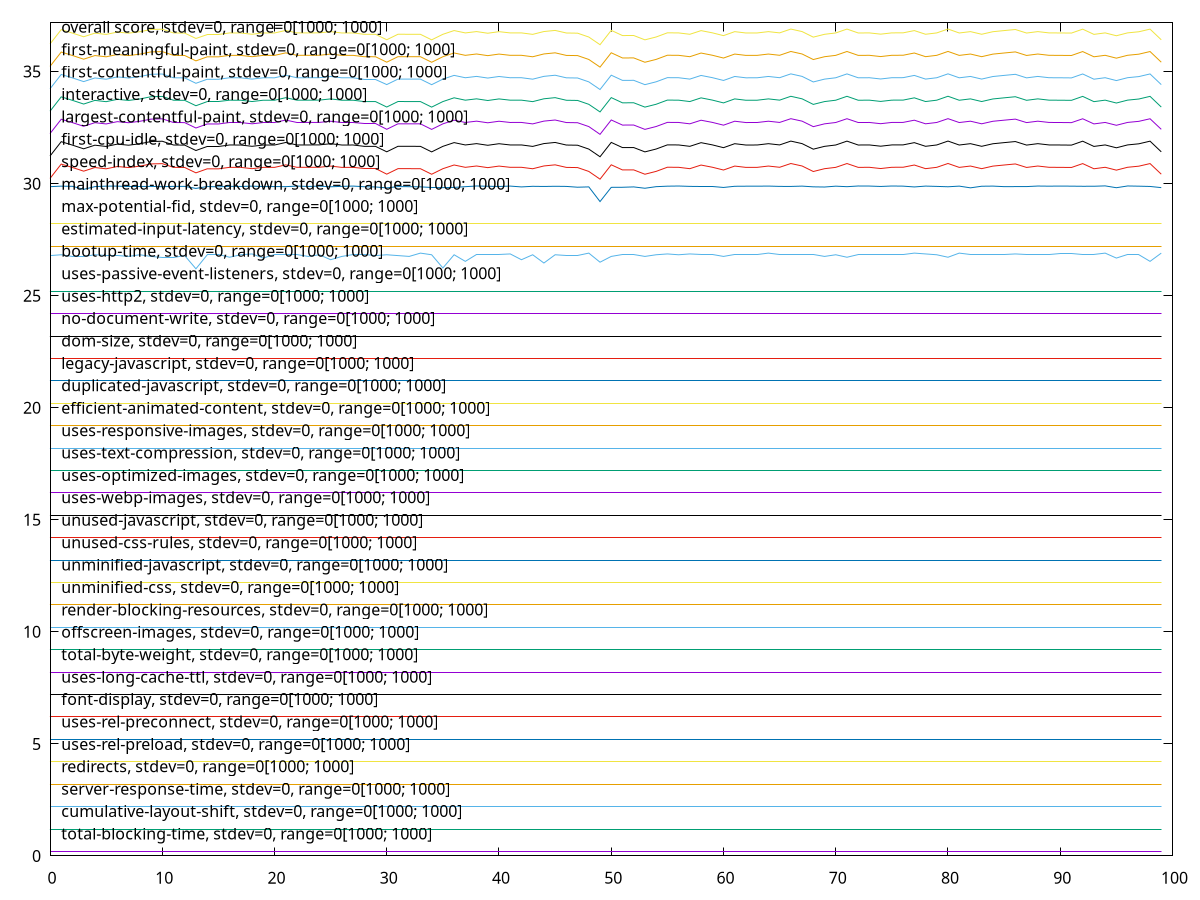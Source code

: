 $_totalBlockingTime <<EOF
0.2
0.2
0.2
0.2
0.2
0.2
0.2
0.2
0.2
0.2
0.2
0.2
0.2
0.2
0.2
0.2
0.2
0.2
0.2
0.2
0.2
0.2
0.2
0.2
0.2
0.2
0.2
0.2
0.2
0.2
0.2
0.2
0.2
0.2
0.2
0.2
0.2
0.2
0.2
0.2
0.2
0.2
0.2
0.2
0.2
0.2
0.2
0.2
0.2
0.2
0.2
0.2
0.2
0.2
0.2
0.2
0.2
0.2
0.2
0.2
0.2
0.2
0.2
0.2
0.2
0.2
0.2
0.2
0.2
0.2
0.2
0.2
0.2
0.2
0.2
0.2
0.2
0.2
0.2
0.2
0.2
0.2
0.2
0.2
0.2
0.2
0.2
0.2
0.2
0.2
0.2
0.2
0.2
0.2
0.2
0.2
0.2
0.2
0.2
0.2
EOF
$_cumulativeLayoutShift <<EOF
1.2
1.2
1.2
1.2
1.2
1.2
1.2
1.2
1.2
1.2
1.2
1.2
1.2
1.2
1.2
1.2
1.2
1.2
1.2
1.2
1.2
1.2
1.2
1.2
1.2
1.2
1.2
1.2
1.2
1.2
1.2
1.2
1.2
1.2
1.2
1.2
1.2
1.2
1.2
1.2
1.2
1.2
1.2
1.2
1.2
1.2
1.2
1.2
1.2
1.2
1.2
1.2
1.2
1.2
1.2
1.2
1.2
1.2
1.2
1.2
1.2
1.2
1.2
1.2
1.2
1.2
1.2
1.2
1.2
1.2
1.2
1.2
1.2
1.2
1.2
1.2
1.2
1.2
1.2
1.2
1.2
1.2
1.2
1.2
1.2
1.2
1.2
1.2
1.2
1.2
1.2
1.2
1.2
1.2
1.2
1.2
1.2
1.2
1.2
1.2
EOF
$_serverResponseTime <<EOF
2.2
2.2
2.2
2.2
2.2
2.2
2.2
2.2
2.2
2.2
2.2
2.2
2.2
2.2
2.2
2.2
2.2
2.2
2.2
2.2
2.2
2.2
2.2
2.2
2.2
2.2
2.2
2.2
2.2
2.2
2.2
2.2
2.2
2.2
2.2
2.2
2.2
2.2
2.2
2.2
2.2
2.2
2.2
2.2
2.2
2.2
2.2
2.2
2.2
2.2
2.2
2.2
2.2
2.2
2.2
2.2
2.2
2.2
2.2
2.2
2.2
2.2
2.2
2.2
2.2
2.2
2.2
2.2
2.2
2.2
2.2
2.2
2.2
2.2
2.2
2.2
2.2
2.2
2.2
2.2
2.2
2.2
2.2
2.2
2.2
2.2
2.2
2.2
2.2
2.2
2.2
2.2
2.2
2.2
2.2
2.2
2.2
2.2
2.2
2.2
EOF
$_redirects <<EOF
3.2
3.2
3.2
3.2
3.2
3.2
3.2
3.2
3.2
3.2
3.2
3.2
3.2
3.2
3.2
3.2
3.2
3.2
3.2
3.2
3.2
3.2
3.2
3.2
3.2
3.2
3.2
3.2
3.2
3.2
3.2
3.2
3.2
3.2
3.2
3.2
3.2
3.2
3.2
3.2
3.2
3.2
3.2
3.2
3.2
3.2
3.2
3.2
3.2
3.2
3.2
3.2
3.2
3.2
3.2
3.2
3.2
3.2
3.2
3.2
3.2
3.2
3.2
3.2
3.2
3.2
3.2
3.2
3.2
3.2
3.2
3.2
3.2
3.2
3.2
3.2
3.2
3.2
3.2
3.2
3.2
3.2
3.2
3.2
3.2
3.2
3.2
3.2
3.2
3.2
3.2
3.2
3.2
3.2
3.2
3.2
3.2
3.2
3.2
3.2
EOF
$_usesRelPreload <<EOF
4.2
4.2
4.2
4.2
4.2
4.2
4.2
4.2
4.2
4.2
4.2
4.2
4.2
4.2
4.2
4.2
4.2
4.2
4.2
4.2
4.2
4.2
4.2
4.2
4.2
4.2
4.2
4.2
4.2
4.2
4.2
4.2
4.2
4.2
4.2
4.2
4.2
4.2
4.2
4.2
4.2
4.2
4.2
4.2
4.2
4.2
4.2
4.2
4.2
4.2
4.2
4.2
4.2
4.2
4.2
4.2
4.2
4.2
4.2
4.2
4.2
4.2
4.2
4.2
4.2
4.2
4.2
4.2
4.2
4.2
4.2
4.2
4.2
4.2
4.2
4.2
4.2
4.2
4.2
4.2
4.2
4.2
4.2
4.2
4.2
4.2
4.2
4.2
4.2
4.2
4.2
4.2
4.2
4.2
4.2
4.2
4.2
4.2
4.2
4.2
EOF
$_usesRelPreconnect <<EOF
5.2
5.2
5.2
5.2
5.2
5.2
5.2
5.2
5.2
5.2
5.2
5.2
5.2
5.2
5.2
5.2
5.2
5.2
5.2
5.2
5.2
5.2
5.2
5.2
5.2
5.2
5.2
5.2
5.2
5.2
5.2
5.2
5.2
5.2
5.2
5.2
5.2
5.2
5.2
5.2
5.2
5.2
5.2
5.2
5.2
5.2
5.2
5.2
5.2
5.2
5.2
5.2
5.2
5.2
5.2
5.2
5.2
5.2
5.2
5.2
5.2
5.2
5.2
5.2
5.2
5.2
5.2
5.2
5.2
5.2
5.2
5.2
5.2
5.2
5.2
5.2
5.2
5.2
5.2
5.2
5.2
5.2
5.2
5.2
5.2
5.2
5.2
5.2
5.2
5.2
5.2
5.2
5.2
5.2
5.2
5.2
5.2
5.2
5.2
5.2
EOF
$_fontDisplay <<EOF
6.2
6.2
6.2
6.2
6.2
6.2
6.2
6.2
6.2
6.2
6.2
6.2
6.2
6.2
6.2
6.2
6.2
6.2
6.2
6.2
6.2
6.2
6.2
6.2
6.2
6.2
6.2
6.2
6.2
6.2
6.2
6.2
6.2
6.2
6.2
6.2
6.2
6.2
6.2
6.2
6.2
6.2
6.2
6.2
6.2
6.2
6.2
6.2
6.2
6.2
6.2
6.2
6.2
6.2
6.2
6.2
6.2
6.2
6.2
6.2
6.2
6.2
6.2
6.2
6.2
6.2
6.2
6.2
6.2
6.2
6.2
6.2
6.2
6.2
6.2
6.2
6.2
6.2
6.2
6.2
6.2
6.2
6.2
6.2
6.2
6.2
6.2
6.2
6.2
6.2
6.2
6.2
6.2
6.2
6.2
6.2
6.2
6.2
6.2
6.2
EOF
$_usesLongCacheTtl <<EOF
7.2
7.2
7.2
7.2
7.2
7.2
7.2
7.2
7.2
7.2
7.2
7.2
7.2
7.2
7.2
7.2
7.2
7.2
7.2
7.2
7.2
7.2
7.2
7.2
7.2
7.2
7.2
7.2
7.2
7.2
7.2
7.2
7.2
7.2
7.2
7.2
7.2
7.2
7.2
7.2
7.2
7.2
7.2
7.2
7.2
7.2
7.2
7.2
7.2
7.2
7.2
7.2
7.2
7.2
7.2
7.2
7.2
7.2
7.2
7.2
7.2
7.2
7.2
7.2
7.2
7.2
7.2
7.2
7.2
7.2
7.2
7.2
7.2
7.2
7.2
7.2
7.2
7.2
7.2
7.2
7.2
7.2
7.2
7.2
7.2
7.2
7.2
7.2
7.2
7.2
7.2
7.2
7.2
7.2
7.2
7.2
7.2
7.2
7.2
7.2
EOF
$_totalByteWeight <<EOF
8.2
8.2
8.2
8.2
8.2
8.2
8.2
8.2
8.2
8.2
8.2
8.2
8.2
8.2
8.2
8.2
8.2
8.2
8.2
8.2
8.2
8.2
8.2
8.2
8.2
8.2
8.2
8.2
8.2
8.2
8.2
8.2
8.2
8.2
8.2
8.2
8.2
8.2
8.2
8.2
8.2
8.2
8.2
8.2
8.2
8.2
8.2
8.2
8.2
8.2
8.2
8.2
8.2
8.2
8.2
8.2
8.2
8.2
8.2
8.2
8.2
8.2
8.2
8.2
8.2
8.2
8.2
8.2
8.2
8.2
8.2
8.2
8.2
8.2
8.2
8.2
8.2
8.2
8.2
8.2
8.2
8.2
8.2
8.2
8.2
8.2
8.2
8.2
8.2
8.2
8.2
8.2
8.2
8.2
8.2
8.2
8.2
8.2
8.2
8.2
EOF
$_offscreenImages <<EOF
9.2
9.2
9.2
9.2
9.2
9.2
9.2
9.2
9.2
9.2
9.2
9.2
9.2
9.2
9.2
9.2
9.2
9.2
9.2
9.2
9.2
9.2
9.2
9.2
9.2
9.2
9.2
9.2
9.2
9.2
9.2
9.2
9.2
9.2
9.2
9.2
9.2
9.2
9.2
9.2
9.2
9.2
9.2
9.2
9.2
9.2
9.2
9.2
9.2
9.2
9.2
9.2
9.2
9.2
9.2
9.2
9.2
9.2
9.2
9.2
9.2
9.2
9.2
9.2
9.2
9.2
9.2
9.2
9.2
9.2
9.2
9.2
9.2
9.2
9.2
9.2
9.2
9.2
9.2
9.2
9.2
9.2
9.2
9.2
9.2
9.2
9.2
9.2
9.2
9.2
9.2
9.2
9.2
9.2
9.2
9.2
9.2
9.2
9.2
9.2
EOF
$_renderBlockingResources <<EOF
10.2
10.2
10.2
10.2
10.2
10.2
10.2
10.2
10.2
10.2
10.2
10.2
10.2
10.2
10.2
10.2
10.2
10.2
10.2
10.2
10.2
10.2
10.2
10.2
10.2
10.2
10.2
10.2
10.2
10.2
10.2
10.2
10.2
10.2
10.2
10.2
10.2
10.2
10.2
10.2
10.2
10.2
10.2
10.2
10.2
10.2
10.2
10.2
10.2
10.2
10.2
10.2
10.2
10.2
10.2
10.2
10.2
10.2
10.2
10.2
10.2
10.2
10.2
10.2
10.2
10.2
10.2
10.2
10.2
10.2
10.2
10.2
10.2
10.2
10.2
10.2
10.2
10.2
10.2
10.2
10.2
10.2
10.2
10.2
10.2
10.2
10.2
10.2
10.2
10.2
10.2
10.2
10.2
10.2
10.2
10.2
10.2
10.2
10.2
10.2
EOF
$_unminifiedCss <<EOF
11.2
11.2
11.2
11.2
11.2
11.2
11.2
11.2
11.2
11.2
11.2
11.2
11.2
11.2
11.2
11.2
11.2
11.2
11.2
11.2
11.2
11.2
11.2
11.2
11.2
11.2
11.2
11.2
11.2
11.2
11.2
11.2
11.2
11.2
11.2
11.2
11.2
11.2
11.2
11.2
11.2
11.2
11.2
11.2
11.2
11.2
11.2
11.2
11.2
11.2
11.2
11.2
11.2
11.2
11.2
11.2
11.2
11.2
11.2
11.2
11.2
11.2
11.2
11.2
11.2
11.2
11.2
11.2
11.2
11.2
11.2
11.2
11.2
11.2
11.2
11.2
11.2
11.2
11.2
11.2
11.2
11.2
11.2
11.2
11.2
11.2
11.2
11.2
11.2
11.2
11.2
11.2
11.2
11.2
11.2
11.2
11.2
11.2
11.2
11.2
EOF
$_unminifiedJavascript <<EOF
12.2
12.2
12.2
12.2
12.2
12.2
12.2
12.2
12.2
12.2
12.2
12.2
12.2
12.2
12.2
12.2
12.2
12.2
12.2
12.2
12.2
12.2
12.2
12.2
12.2
12.2
12.2
12.2
12.2
12.2
12.2
12.2
12.2
12.2
12.2
12.2
12.2
12.2
12.2
12.2
12.2
12.2
12.2
12.2
12.2
12.2
12.2
12.2
12.2
12.2
12.2
12.2
12.2
12.2
12.2
12.2
12.2
12.2
12.2
12.2
12.2
12.2
12.2
12.2
12.2
12.2
12.2
12.2
12.2
12.2
12.2
12.2
12.2
12.2
12.2
12.2
12.2
12.2
12.2
12.2
12.2
12.2
12.2
12.2
12.2
12.2
12.2
12.2
12.2
12.2
12.2
12.2
12.2
12.2
12.2
12.2
12.2
12.2
12.2
12.2
EOF
$_unusedCssRules <<EOF
13.2
13.2
13.2
13.2
13.2
13.2
13.2
13.2
13.2
13.2
13.2
13.2
13.2
13.2
13.2
13.2
13.2
13.2
13.2
13.2
13.2
13.2
13.2
13.2
13.2
13.2
13.2
13.2
13.2
13.2
13.2
13.2
13.2
13.2
13.2
13.2
13.2
13.2
13.2
13.2
13.2
13.2
13.2
13.2
13.2
13.2
13.2
13.2
13.2
13.2
13.2
13.2
13.2
13.2
13.2
13.2
13.2
13.2
13.2
13.2
13.2
13.2
13.2
13.2
13.2
13.2
13.2
13.2
13.2
13.2
13.2
13.2
13.2
13.2
13.2
13.2
13.2
13.2
13.2
13.2
13.2
13.2
13.2
13.2
13.2
13.2
13.2
13.2
13.2
13.2
13.2
13.2
13.2
13.2
13.2
13.2
13.2
13.2
13.2
13.2
EOF
$_unusedJavascript <<EOF
14.2
14.2
14.2
14.2
14.2
14.2
14.2
14.2
14.2
14.2
14.2
14.2
14.2
14.2
14.2
14.2
14.2
14.2
14.2
14.2
14.2
14.2
14.2
14.2
14.2
14.2
14.2
14.2
14.2
14.2
14.2
14.2
14.2
14.2
14.2
14.2
14.2
14.2
14.2
14.2
14.2
14.2
14.2
14.2
14.2
14.2
14.2
14.2
14.2
14.2
14.2
14.2
14.2
14.2
14.2
14.2
14.2
14.2
14.2
14.2
14.2
14.2
14.2
14.2
14.2
14.2
14.2
14.2
14.2
14.2
14.2
14.2
14.2
14.2
14.2
14.2
14.2
14.2
14.2
14.2
14.2
14.2
14.2
14.2
14.2
14.2
14.2
14.2
14.2
14.2
14.2
14.2
14.2
14.2
14.2
14.2
14.2
14.2
14.2
14.2
EOF
$_usesWebpImages <<EOF
15.2
15.2
15.2
15.2
15.2
15.2
15.2
15.2
15.2
15.2
15.2
15.2
15.2
15.2
15.2
15.2
15.2
15.2
15.2
15.2
15.2
15.2
15.2
15.2
15.2
15.2
15.2
15.2
15.2
15.2
15.2
15.2
15.2
15.2
15.2
15.2
15.2
15.2
15.2
15.2
15.2
15.2
15.2
15.2
15.2
15.2
15.2
15.2
15.2
15.2
15.2
15.2
15.2
15.2
15.2
15.2
15.2
15.2
15.2
15.2
15.2
15.2
15.2
15.2
15.2
15.2
15.2
15.2
15.2
15.2
15.2
15.2
15.2
15.2
15.2
15.2
15.2
15.2
15.2
15.2
15.2
15.2
15.2
15.2
15.2
15.2
15.2
15.2
15.2
15.2
15.2
15.2
15.2
15.2
15.2
15.2
15.2
15.2
15.2
15.2
EOF
$_usesOptimizedImages <<EOF
16.2
16.2
16.2
16.2
16.2
16.2
16.2
16.2
16.2
16.2
16.2
16.2
16.2
16.2
16.2
16.2
16.2
16.2
16.2
16.2
16.2
16.2
16.2
16.2
16.2
16.2
16.2
16.2
16.2
16.2
16.2
16.2
16.2
16.2
16.2
16.2
16.2
16.2
16.2
16.2
16.2
16.2
16.2
16.2
16.2
16.2
16.2
16.2
16.2
16.2
16.2
16.2
16.2
16.2
16.2
16.2
16.2
16.2
16.2
16.2
16.2
16.2
16.2
16.2
16.2
16.2
16.2
16.2
16.2
16.2
16.2
16.2
16.2
16.2
16.2
16.2
16.2
16.2
16.2
16.2
16.2
16.2
16.2
16.2
16.2
16.2
16.2
16.2
16.2
16.2
16.2
16.2
16.2
16.2
16.2
16.2
16.2
16.2
16.2
16.2
EOF
$_usesTextCompression <<EOF
17.2
17.2
17.2
17.2
17.2
17.2
17.2
17.2
17.2
17.2
17.2
17.2
17.2
17.2
17.2
17.2
17.2
17.2
17.2
17.2
17.2
17.2
17.2
17.2
17.2
17.2
17.2
17.2
17.2
17.2
17.2
17.2
17.2
17.2
17.2
17.2
17.2
17.2
17.2
17.2
17.2
17.2
17.2
17.2
17.2
17.2
17.2
17.2
17.2
17.2
17.2
17.2
17.2
17.2
17.2
17.2
17.2
17.2
17.2
17.2
17.2
17.2
17.2
17.2
17.2
17.2
17.2
17.2
17.2
17.2
17.2
17.2
17.2
17.2
17.2
17.2
17.2
17.2
17.2
17.2
17.2
17.2
17.2
17.2
17.2
17.2
17.2
17.2
17.2
17.2
17.2
17.2
17.2
17.2
17.2
17.2
17.2
17.2
17.2
17.2
EOF
$_usesResponsiveImages <<EOF
18.2
18.2
18.2
18.2
18.2
18.2
18.2
18.2
18.2
18.2
18.2
18.2
18.2
18.2
18.2
18.2
18.2
18.2
18.2
18.2
18.2
18.2
18.2
18.2
18.2
18.2
18.2
18.2
18.2
18.2
18.2
18.2
18.2
18.2
18.2
18.2
18.2
18.2
18.2
18.2
18.2
18.2
18.2
18.2
18.2
18.2
18.2
18.2
18.2
18.2
18.2
18.2
18.2
18.2
18.2
18.2
18.2
18.2
18.2
18.2
18.2
18.2
18.2
18.2
18.2
18.2
18.2
18.2
18.2
18.2
18.2
18.2
18.2
18.2
18.2
18.2
18.2
18.2
18.2
18.2
18.2
18.2
18.2
18.2
18.2
18.2
18.2
18.2
18.2
18.2
18.2
18.2
18.2
18.2
18.2
18.2
18.2
18.2
18.2
18.2
EOF
$_efficientAnimatedContent <<EOF
19.2
19.2
19.2
19.2
19.2
19.2
19.2
19.2
19.2
19.2
19.2
19.2
19.2
19.2
19.2
19.2
19.2
19.2
19.2
19.2
19.2
19.2
19.2
19.2
19.2
19.2
19.2
19.2
19.2
19.2
19.2
19.2
19.2
19.2
19.2
19.2
19.2
19.2
19.2
19.2
19.2
19.2
19.2
19.2
19.2
19.2
19.2
19.2
19.2
19.2
19.2
19.2
19.2
19.2
19.2
19.2
19.2
19.2
19.2
19.2
19.2
19.2
19.2
19.2
19.2
19.2
19.2
19.2
19.2
19.2
19.2
19.2
19.2
19.2
19.2
19.2
19.2
19.2
19.2
19.2
19.2
19.2
19.2
19.2
19.2
19.2
19.2
19.2
19.2
19.2
19.2
19.2
19.2
19.2
19.2
19.2
19.2
19.2
19.2
19.2
EOF
$_duplicatedJavascript <<EOF
20.2
20.2
20.2
20.2
20.2
20.2
20.2
20.2
20.2
20.2
20.2
20.2
20.2
20.2
20.2
20.2
20.2
20.2
20.2
20.2
20.2
20.2
20.2
20.2
20.2
20.2
20.2
20.2
20.2
20.2
20.2
20.2
20.2
20.2
20.2
20.2
20.2
20.2
20.2
20.2
20.2
20.2
20.2
20.2
20.2
20.2
20.2
20.2
20.2
20.2
20.2
20.2
20.2
20.2
20.2
20.2
20.2
20.2
20.2
20.2
20.2
20.2
20.2
20.2
20.2
20.2
20.2
20.2
20.2
20.2
20.2
20.2
20.2
20.2
20.2
20.2
20.2
20.2
20.2
20.2
20.2
20.2
20.2
20.2
20.2
20.2
20.2
20.2
20.2
20.2
20.2
20.2
20.2
20.2
20.2
20.2
20.2
20.2
20.2
20.2
EOF
$_legacyJavascript <<EOF
21.2
21.2
21.2
21.2
21.2
21.2
21.2
21.2
21.2
21.2
21.2
21.2
21.2
21.2
21.2
21.2
21.2
21.2
21.2
21.2
21.2
21.2
21.2
21.2
21.2
21.2
21.2
21.2
21.2
21.2
21.2
21.2
21.2
21.2
21.2
21.2
21.2
21.2
21.2
21.2
21.2
21.2
21.2
21.2
21.2
21.2
21.2
21.2
21.2
21.2
21.2
21.2
21.2
21.2
21.2
21.2
21.2
21.2
21.2
21.2
21.2
21.2
21.2
21.2
21.2
21.2
21.2
21.2
21.2
21.2
21.2
21.2
21.2
21.2
21.2
21.2
21.2
21.2
21.2
21.2
21.2
21.2
21.2
21.2
21.2
21.2
21.2
21.2
21.2
21.2
21.2
21.2
21.2
21.2
21.2
21.2
21.2
21.2
21.2
21.2
EOF
$_domSize <<EOF
22.2
22.2
22.2
22.2
22.2
22.2
22.2
22.2
22.2
22.2
22.2
22.2
22.2
22.2
22.2
22.2
22.2
22.2
22.2
22.2
22.2
22.2
22.2
22.2
22.2
22.2
22.2
22.2
22.2
22.2
22.2
22.2
22.2
22.2
22.2
22.2
22.2
22.2
22.2
22.2
22.2
22.2
22.2
22.2
22.2
22.2
22.2
22.2
22.2
22.2
22.2
22.2
22.2
22.2
22.2
22.2
22.2
22.2
22.2
22.2
22.2
22.2
22.2
22.2
22.2
22.2
22.2
22.2
22.2
22.2
22.2
22.2
22.2
22.2
22.2
22.2
22.2
22.2
22.2
22.2
22.2
22.2
22.2
22.2
22.2
22.2
22.2
22.2
22.2
22.2
22.2
22.2
22.2
22.2
22.2
22.2
22.2
22.2
22.2
22.2
EOF
$_noDocumentWrite <<EOF
23.2
23.2
23.2
23.2
23.2
23.2
23.2
23.2
23.2
23.2
23.2
23.2
23.2
23.2
23.2
23.2
23.2
23.2
23.2
23.2
23.2
23.2
23.2
23.2
23.2
23.2
23.2
23.2
23.2
23.2
23.2
23.2
23.2
23.2
23.2
23.2
23.2
23.2
23.2
23.2
23.2
23.2
23.2
23.2
23.2
23.2
23.2
23.2
23.2
23.2
23.2
23.2
23.2
23.2
23.2
23.2
23.2
23.2
23.2
23.2
23.2
23.2
23.2
23.2
23.2
23.2
23.2
23.2
23.2
23.2
23.2
23.2
23.2
23.2
23.2
23.2
23.2
23.2
23.2
23.2
23.2
23.2
23.2
23.2
23.2
23.2
23.2
23.2
23.2
23.2
23.2
23.2
23.2
23.2
23.2
23.2
23.2
23.2
23.2
23.2
EOF
$_usesHttp2 <<EOF
24.2
24.2
24.2
24.2
24.2
24.2
24.2
24.2
24.2
24.2
24.2
24.2
24.2
24.2
24.2
24.2
24.2
24.2
24.2
24.2
24.2
24.2
24.2
24.2
24.2
24.2
24.2
24.2
24.2
24.2
24.2
24.2
24.2
24.2
24.2
24.2
24.2
24.2
24.2
24.2
24.2
24.2
24.2
24.2
24.2
24.2
24.2
24.2
24.2
24.2
24.2
24.2
24.2
24.2
24.2
24.2
24.2
24.2
24.2
24.2
24.2
24.2
24.2
24.2
24.2
24.2
24.2
24.2
24.2
24.2
24.2
24.2
24.2
24.2
24.2
24.2
24.2
24.2
24.2
24.2
24.2
24.2
24.2
24.2
24.2
24.2
24.2
24.2
24.2
24.2
24.2
24.2
24.2
24.2
24.2
24.2
24.2
24.2
24.2
24.2
EOF
$_usesPassiveEventListeners <<EOF
25.2
25.2
25.2
25.2
25.2
25.2
25.2
25.2
25.2
25.2
25.2
25.2
25.2
25.2
25.2
25.2
25.2
25.2
25.2
25.2
25.2
25.2
25.2
25.2
25.2
25.2
25.2
25.2
25.2
25.2
25.2
25.2
25.2
25.2
25.2
25.2
25.2
25.2
25.2
25.2
25.2
25.2
25.2
25.2
25.2
25.2
25.2
25.2
25.2
25.2
25.2
25.2
25.2
25.2
25.2
25.2
25.2
25.2
25.2
25.2
25.2
25.2
25.2
25.2
25.2
25.2
25.2
25.2
25.2
25.2
25.2
25.2
25.2
25.2
25.2
25.2
25.2
25.2
25.2
25.2
25.2
25.2
25.2
25.2
25.2
25.2
25.2
25.2
25.2
25.2
25.2
25.2
25.2
25.2
25.2
25.2
25.2
25.2
25.2
25.2
EOF
$_bootupTime <<EOF
26.789473684210524
26.826315789473682
26.75263157894737
26.75263157894737
26.826315789473682
26.789473684210524
26.789473684210524
26.75263157894737
26.826315789473682
26.75263157894737
26.71578947368421
26.71578947368421
26.789473684210524
26.2
26.826315789473682
26.826315789473682
26.71578947368421
26.826315789473682
26.86315789473684
26.678947368421053
26.826315789473682
26.826315789473682
26.826315789473682
26.75263157894737
26.826315789473682
26.605263157894736
26.75263157894737
26.826315789473682
26.826315789473682
26.789473684210524
26.826315789473682
26.789473684210524
26.75263157894737
26.9
26.826315789473682
26.236842105263158
26.826315789473682
26.53157894736842
26.826315789473682
26.826315789473682
26.826315789473682
26.86315789473684
26.605263157894736
26.826315789473682
26.457894736842103
26.826315789473682
26.789473684210524
26.789473684210524
26.9
26.49473684210526
26.75263157894737
26.826315789473682
26.826315789473682
26.75263157894737
26.826315789473682
26.86315789473684
26.826315789473682
26.86315789473684
26.826315789473682
26.826315789473682
26.75263157894737
26.826315789473682
26.826315789473682
26.826315789473682
26.9
26.826315789473682
26.826315789473682
26.826315789473682
26.826315789473682
26.75263157894737
26.826315789473682
26.71578947368421
26.826315789473682
26.826315789473682
26.826315789473682
26.826315789473682
26.826315789473682
26.9
26.86315789473684
26.826315789473682
26.71578947368421
26.9
26.826315789473682
26.826315789473682
26.826315789473682
26.826315789473682
26.86315789473684
26.826315789473682
26.826315789473682
26.826315789473682
26.9
26.9
26.826315789473682
26.826315789473682
26.9
26.678947368421053
26.826315789473682
26.826315789473682
26.53157894736842
26.9
EOF
$_estimatedInputLatency <<EOF
27.2
27.2
27.2
27.2
27.2
27.2
27.2
27.2
27.2
27.2
27.2
27.2
27.2
27.2
27.2
27.2
27.2
27.2
27.2
27.2
27.2
27.2
27.2
27.2
27.2
27.2
27.2
27.2
27.2
27.2
27.2
27.2
27.2
27.2
27.2
27.2
27.2
27.2
27.2
27.2
27.2
27.2
27.2
27.2
27.2
27.2
27.2
27.2
27.2
27.2
27.2
27.2
27.2
27.2
27.2
27.2
27.2
27.2
27.2
27.2
27.2
27.2
27.2
27.2
27.2
27.2
27.2
27.2
27.2
27.2
27.2
27.2
27.2
27.2
27.2
27.2
27.2
27.2
27.2
27.2
27.2
27.2
27.2
27.2
27.2
27.2
27.2
27.2
27.2
27.2
27.2
27.2
27.2
27.2
27.2
27.2
27.2
27.2
27.2
27.2
EOF
$_maxPotentialFid <<EOF
28.2
28.2
28.2
28.2
28.2
28.2
28.2
28.2
28.2
28.2
28.2
28.2
28.2
28.2
28.2
28.2
28.2
28.2
28.2
28.2
28.2
28.2
28.2
28.2
28.2
28.2
28.2
28.2
28.2
28.2
28.2
28.2
28.2
28.2
28.2
28.2
28.2
28.2
28.2
28.2
28.2
28.2
28.2
28.2
28.2
28.2
28.2
28.2
28.2
28.2
28.2
28.2
28.2
28.2
28.2
28.2
28.2
28.2
28.2
28.2
28.2
28.2
28.2
28.2
28.2
28.2
28.2
28.2
28.2
28.2
28.2
28.2
28.2
28.2
28.2
28.2
28.2
28.2
28.2
28.2
28.2
28.2
28.2
28.2
28.2
28.2
28.2
28.2
28.2
28.2
28.2
28.2
28.2
28.2
28.2
28.2
28.2
28.2
28.2
28.2
EOF
$_mainthreadWorkBreakdown <<EOF
29.86539071488541
29.88868124008831
29.879974501694704
29.74436705121428
29.867850368481605
29.88824590316863
29.88998725084735
29.870505923691656
29.873531515283435
29.87744954756056
29.864520041046053
29.879669765850927
29.878233154015984
29.787008302496968
29.869744084082217
29.858947728474142
29.878472589321806
29.875164028732236
29.888659473242328
29.870549457383625
29.870614757921576
29.866479057184613
29.891075593146553
29.874881059734445
29.889464846543735
29.86071084299885
29.878407288783855
29.89159799745017
29.861864485836
29.852091171989176
29.809841723934202
29.868938710780807
29.864171771510307
29.856683976491805
29.828996548400138
29.821944090301315
29.832413943219628
29.864737709505892
29.895951366646973
29.88363133182002
29.873879784819177
29.890923225224665
29.854028421281754
29.880845175534063
29.873966852203115
29.88249945582885
29.87631767156939
29.84044590938773
29.855073229888987
29.2
29.835047731583693
29.83818215740539
29.854354923971517
29.794517864361453
29.86517304642557
29.88693989240959
29.893861749432507
29.87784135078827
29.859295998009888
29.859383065393825
29.829932522777447
29.88228178736901
29.886156285954165
29.886308653876053
29.891510930066232
29.87729717963867
29.87588233464971
29.88959544761964
29.85742404925526
29.849196181473303
29.887418763021238
29.864389439970147
29.89508069280761
29.89198980067788
29.874184520662954
29.894514754812025
29.888441804782484
29.85276594421468
29.890509655150968
29.877057744332845
29.86071084299885
29.889464846543735
29.812845548679995
29.884110202431668
29.89020491930719
29.866174321340836
29.8681333374794
29.868982244472775
29.89290400820921
29.887070493485492
29.891902733293946
29.887767032556983
29.88239062159893
29.883500730744114
29.9
29.81811312540813
29.896169035106812
29.886765757641715
29.874685158120588
29.822379427220994
EOF
$_speedIndex <<EOF
30.232669861559888
30.873444786278373
30.72111458206724
30.557066480824062
30.718996844569393
30.662309373212672
30.765221208997687
30.71756664577779
30.780725028189458
30.879756073690906
30.892322185407988
30.72691572837725
30.72145129813584
30.481590448574163
30.660516455120746
30.66039709386788
30.727900541584912
30.725170360104244
30.668360949270546
30.726488974408756
30.72551833617201
30.83759019706577
30.728143047239904
30.72895223603063
30.731556579128064
30.78417928023349
30.725813653327776
30.726833888177683
30.666374801174197
30.66623479834341
30.4234736308183
30.66878660354753
30.668503830241306
30.666800718535274
30.419427739481502
30.666857307923618
30.832484108405378
30.728160573902162
30.787383160408158
30.71435220540764
30.78367129642053
30.728441042591736
30.729331924254932
30.664488767098494
30.789349161524687
30.838974613963554
30.72492177720671
30.7168864839495
30.545045300449924
30.2
30.840981045843456
30.611727583788337
30.613744265424486
30.41989567137219
30.547720392121576
30.73234738886407
30.728817873722793
30.667783395500102
30.829575818993934
30.73289003663709
30.608163583584183
30.7844318146541
30.725152812395258
30.727102775905497
30.78500853707881
30.73012912693439
30.89834773718741
30.78802812684652
30.541266902495245
30.666937716945718
30.726968339934114
30.897540610975973
30.72623172552121
30.728937629601802
30.67373854071463
30.73028971346459
30.73163246310377
30.830879095495842
30.668828270806138
30.728400138277
30.9
30.72555635182341
30.78561096808106
30.66887886713885
30.78206928266965
30.831334125742618
30.87895502472201
30.72289437752462
30.78611577383818
30.72952467544631
30.72667020251687
30.72163867188836
30.894473197781885
30.66396716079121
30.72958892058175
30.602597734425025
30.730453204443172
30.779357190851197
30.89533925483009
30.42209989513468
EOF
$_firstCpuIdle <<EOF
31.232156725918255
31.87298744641971
31.718779915857926
31.554065388557877
31.71664480927445
31.659578818488836
31.76330189104439
31.715203012161258
31.778976209276728
31.879403853939476
31.892185889680437
31.724629840940402
31.7191194150913
31.4787306431807
31.657776627816418
31.657656651296595
31.72562311451923
31.722869610964548
31.665662913557885
31.72419944076709
31.723220542056946
31.836577654471352
31.72586770755639
31.726683890938205
31.7293109897518
31.78247020690557
31.723518367335174
31.724547302422938
31.66366588730473
31.663525128548876
31.42090771500392
31.666090927260566
31.66580658664925
31.664094122580323
31.416888172488832
31.66415101729134
31.83139825986017
31.725885389074982
31.785711514962276
31.71196289668818
31.781956331091706
31.72616827251854
31.72706687581114
31.66176971061538
31.787700758792646
31.837982194750623
31.722618925975606
31.714517376934037
31.542048244675723
31.2
31.840017972803185
31.608797882889046
31.610820035510727
31.41735302203689
31.544721826880075
31.730108774761476
31.72654836390988
31.66508217485859
31.82844885847813
31.730656234512356
31.605224704224085
31.782725666139136
31.722851916412253
31.724818494636818
31.78330909629766
31.72787102126684
31.898318126027
31.786364079780295
31.538272570524022
31.664231865337797
31.724682901136617
31.89749659361435
31.723939998434542
31.72666916024949
31.67107098054062
31.72803300801129
31.729387536676974
31.8297705044199
31.6661328280021
31.72612701955193
31.9
31.723258876777926
31.783918549543333
31.666183707660167
31.78033585627674
31.830231965205737
31.878589338871368
31.720574492242296
31.784429255561147
31.727261300830303
31.724382220174533
31.719308341192065
31.894374753763135
31.66124532703188
31.727326105694367
31.59964579540053
31.728197932551915
31.77759281357037
31.895256121289712
31.41954284279323
EOF
$_largestContentfulPaint <<EOF
32.23297855158526
32.87371677306295
32.722507150982
32.55886193254395
32.720399829082474
32.66393985939439
32.76636507911816
32.718976585741075
32.78176697143005
32.87996552480421
32.892403211212056
32.72827905009509
32.72284219741065
32.48330364638839
32.66215253733475
32.662033542763766
32.72925879786594
32.726542591012944
32.669971834676296
32.7278544868057
32.72688880341397
32.83819280869864
32.729500050888
32.73030504402122
32.732895757730155
32.7851974845332
32.72718261480381
32.728197632022365
32.66799224317612
32.66785270215
32.42501231383246
32.670396070562475
32.670114242384045
32.668416765857366
32.4209507221526
32.66847316677138
32.83313040630788
32.729517489550624
32.78837900114758
32.71577754797875
32.78469300947966
32.72979650053861
32.730682759464
32.66611232438133
32.79033111869594
32.83956523728473
32.7262952708794
32.71829971386065
32.54683872210712
32.2
32.84155417881155
32.613478608181964
32.615491952669224
32.42142049627254
32.549514629177764
32.7336823807513
32.730171377217864
32.669396198915045
32.83024662611488
32.73422215317064
32.60992020097786
32.785448265242565
32.72652513331525
32.728465142020724
32.786020982292996
32.73147580237994
32.89836533920611
32.789019422136924
32.54305881140114
32.668553313301395
32.72833139019406
32.89756677992673
32.727598553937234
32.730290513917375
32.675331078840124
32.731635545960934
32.73297123559187
32.831538956393125
32.670437600010374
32.72975581244083
32.900000000000006
32.726926622292126
32.786619219028005
32.67048803025727
32.783102034172664
32.831990147208195
32.879172484426284
32.72427808638391
32.787120498727695
32.73087450480559
32.72803478826288
32.723028642119594
32.8945317216831
32.665592387774495
32.73093841695844
32.60436233600496
32.73179818541066
32.780408433369445
32.89538867294488
32.42363330038097
EOF
$_interactive <<EOF
33.231791434189596
33.87265596883899
33.717095504220715
33.551910334833934
33.7149479717336
33.65761215596638
33.76191533460784
33.713497879082055
33.77771224087144
33.87914851412798
33.8920870448636
33.722980341872635
33.717436994972424
33.47668133582215
33.65580338607428
33.6556829763376
33.72397966876831
33.72120947269542
33.66371933389776
33.72254732959902
33.721562515938004
33.8358445735827
33.7242257588847
33.725046951521996
33.72769034420885
33.781234833714876
33.72186213602268
33.72289730179363
33.66171458293072
33.66157328477723
33.419071910294136
33.66414902307088
33.663863569835804
33.66214446176713
33.41507142036106
33.66220157537339
33.830612230557534
33.72424354830316
33.784503081596746
33.71023940285257
33.780716723515546
33.7245281650233
33.72543229691859
33.65981120399798
33.78650905689024
33.83726365179416
33.720957282408655
33.71280832624471
33.539896811932564
33.2
33.839320634534175
33.60669084253774
33.60871681133678
33.415534037577046
33.542569149733175
33.728493127528196
33.72491059110256
33.66313633389725
33.82763314083339
33.72904403200787
33.60311127933374
33.78149240245328
33.72119167129823
33.72317014192075
33.78208065612695
33.72624141349451
33.89829664795966
33.78516111888362
33.53612332001008
33.66228273529024
33.723033724103196
33.89746466348112
33.72228631597631
33.72503213033404
33.669149052522165
33.726404404636455
33.72776736996508
33.82896804897192
33.66419108789323
33.72448665970766
33.900000000000006
33.72160108247086
33.78269516518945
33.66424216671304
33.77908296093309
33.82943415649158
33.87832424495246
33.71890065453864
33.78321011699588
33.72562792062796
33.722731216644476
33.71762703060231
33.8943033532529
33.65928485342777
33.72569312686737
33.59752331464346
33.72657035302839
33.776317652183735
33.895195826845175
33.41771344547576
EOF
$_firstContentfulPaint <<EOF
34.232101782142784
34.87293951734838
34.71853388565642
34.55374733736721
34.716396929715174
34.659290474276865
34.76309994962285
34.71495389759616
34.778792309217074
34.879366949573566
34.89217161560153
34.72438900091635
34.71887368102038
34.47842680778397
34.65748728570778
34.65736724408313
34.72538317263489
34.72262718992375
34.66537806322948
34.72395821280449
34.722978435227425
34.83647140035807
34.72562798903696
34.72644491574397
34.72907443330229
34.78229050922495
34.72327652614752
34.72430638767447
34.66337986920173
34.66323902907086
34.42063459186
34.66580633076781
34.665521822591565
34.66380835240138
34.416617820143266
34.66386528024118
34.83128429217779
34.725645686041474
34.78553577290231
34.71171104720608
34.781776011707734
34.72592882678988
34.726828251975874
34.661482601626695
34.78752747270038
34.83787805793853
34.72237628114362
34.714267679075164
34.541730493421305
34.2
34.83991692201973
34.608487969455815
34.610510723033336
34.417082343900404
34.544403943681914
34.72987295990965
34.726309264696134
34.664796983126394
34.828330563272615
34.73042093131693
34.60491378240217
34.78254627884156
34.72260947927254
34.72457782456754
34.783130415949415
34.72763313511196
34.898315026213204
34.78618914150656
34.53795506799901
34.663946176249794
34.72444210848014
34.897491983754534
34.72369853674897
34.72643017136152
34.670789400393836
34.72779527098233
34.72915105179803
34.82965414253476
34.66584825653492
34.7258875366829
34.900000000000006
34.72301680465141
34.783740613235324
34.66589916589206
34.780153584351716
34.83011628102389
34.87855102306765
34.72033003398287
34.78425194188843
34.727022854276335
34.724141156036914
34.719062771725774
34.89436444372364
34.660957920626586
34.72708771962895
34.59933343310291
34.72796034778797
34.777407268654144
34.89524741680305
34.419270650320925
EOF
$_firstMeaningfulPaint <<EOF
35.232101782142784
35.87293951734838
35.71853388565642
35.55374733736721
35.716396929715174
35.659290474276865
35.76309994962285
35.71495389759616
35.778792309217074
35.879366949573566
35.89217161560153
35.72438900091635
35.71887368102038
35.47842680778397
35.65748728570778
35.65736724408313
35.72538317263489
35.72262718992375
35.66537806322948
35.72395821280449
35.722978435227425
35.83647140035807
35.72562798903696
35.72644491574397
35.72907443330229
35.78229050922495
35.72327652614752
35.72430638767447
35.66337986920173
35.66323902907086
35.42063459186
35.66580633076781
35.665521822591565
35.66380835240138
35.416617820143266
35.66386528024118
35.83128429217779
35.725645686041474
35.78553577290231
35.71171104720608
35.781776011707734
35.72592882678988
35.726828251975874
35.661482601626695
35.78752747270038
35.83787805793853
35.72237628114362
35.714267679075164
35.541730493421305
35.2
35.83991692201973
35.608487969455815
35.610510723033336
35.417082343900404
35.544403943681914
35.72987295990965
35.726309264696134
35.664796983126394
35.828330563272615
35.73042093131693
35.60491378240217
35.78254627884156
35.72260947927254
35.72457782456754
35.783130415949415
35.72763313511196
35.898315026213204
35.78618914150656
35.53795506799901
35.663946176249794
35.72444210848014
35.897491983754534
35.72369853674897
35.72643017136152
35.670789400393836
35.72779527098233
35.72915105179803
35.82965414253476
35.66584825653492
35.7258875366829
35.900000000000006
35.72301680465141
35.783740613235324
35.66589916589206
35.780153584351716
35.83011628102389
35.87855102306765
35.72033003398287
35.78425194188843
35.727022854276335
35.724141156036914
35.719062771725774
35.89436444372364
35.660957920626586
35.72708771962895
35.59933343310291
35.72796034778797
35.777407268654144
35.89524741680305
35.419270650320925
EOF
$_overallScore <<EOF
36.23213867816599
36.87297126746681
36.71869745174373
36.55395954497694
36.71656173252624
36.65948242331637
36.763234070133834
36.715119526900324
36.77891440233345
36.87939139262615
36.89218106627366
36.724549095720946
36.719037048599546
36.47862984808793
36.657679906690866
36.65755990961468
36.72554266564861
36.7227883414261
36.66556766101043
36.72411856701023
36.72313937675084
36.836541849654935
36.72578733331852
36.726603763198966
36.729231663294335
36.782409803487646
36.7234372895794
36.72446653191571
36.66357025299423
36.663429467713904
36.42081732468835
36.665995758072526
36.66571136357478
36.663998568765834
36.416798714063894
36.66405547451227
36.831359864888945
36.72580502024493
36.78565243237658
36.711878507281384
36.78189572041432
36.72608798830921
36.72698686511838
36.66167371866532
36.787642496459085
36.83794710108788
36.72253758306272
36.714433699385886
36.54194255352144
36.2
36.83998391538941
36.60869450460963
36.610716849367556
36.41726345364826
36.54461607981551
36.73002969418884
36.72646819454553
36.66498681097607
36.82840901107591
36.73057732390692
36.605121005644435
36.78266536651714
36.72277064138485
36.72473780538565
36.78324903200253
36.72779125440372
36.898317078518915
36.78630526561314
36.53816697892451
36.664136338400716
36.72460217115793
36.897495035094316
36.72385904715149
36.72658902750093
36.670976798941716
36.72795329115119
36.72930823438179
36.8297313060294
36.66603766698099
36.72604672357162
36.900000000000006
36.72317772343294
36.783858734720354
36.66608855648004
36.78027459343515
36.83019299448106
36.87857640152256
36.72049254767505
36.78436964824154
36.72718134801989
36.724301400062195
36.71922602904745
36.894371269232245
36.66114923859695
36.72724617359649
36.59954164189523
36.72811826601216
36.777530457912924
36.89525318004637
36.41945276479663
EOF
set key outside below
set terminal pngcairo
set output "report_00006_2020-11-02T20-21-41.718Z/./exp-empty//jitter_comparison.png"
unset label
set label "total-blocking-time, stdev=0, range=0[1000; 1000]" at 1,1 left front
set label "cumulative-layout-shift, stdev=0, range=0[1000; 1000]" at 1,2 left front
set label "server-response-time, stdev=0, range=0[1000; 1000]" at 1,3 left front
set label "redirects, stdev=0, range=0[1000; 1000]" at 1,4 left front
set label "uses-rel-preload, stdev=0, range=0[1000; 1000]" at 1,5 left front
set label "uses-rel-preconnect, stdev=0, range=0[1000; 1000]" at 1,6 left front
set label "font-display, stdev=0, range=0[1000; 1000]" at 1,7 left front
set label "uses-long-cache-ttl, stdev=0, range=0[1000; 1000]" at 1,8 left front
set label "total-byte-weight, stdev=0, range=0[1000; 1000]" at 1,9 left front
set label "offscreen-images, stdev=0, range=0[1000; 1000]" at 1,10 left front
set label "render-blocking-resources, stdev=0, range=0[1000; 1000]" at 1,11 left front
set label "unminified-css, stdev=0, range=0[1000; 1000]" at 1,12 left front
set label "unminified-javascript, stdev=0, range=0[1000; 1000]" at 1,13 left front
set label "unused-css-rules, stdev=0, range=0[1000; 1000]" at 1,14 left front
set label "unused-javascript, stdev=0, range=0[1000; 1000]" at 1,15 left front
set label "uses-webp-images, stdev=0, range=0[1000; 1000]" at 1,16 left front
set label "uses-optimized-images, stdev=0, range=0[1000; 1000]" at 1,17 left front
set label "uses-text-compression, stdev=0, range=0[1000; 1000]" at 1,18 left front
set label "uses-responsive-images, stdev=0, range=0[1000; 1000]" at 1,19 left front
set label "efficient-animated-content, stdev=0, range=0[1000; 1000]" at 1,20 left front
set label "duplicated-javascript, stdev=0, range=0[1000; 1000]" at 1,21 left front
set label "legacy-javascript, stdev=0, range=0[1000; 1000]" at 1,22 left front
set label "dom-size, stdev=0, range=0[1000; 1000]" at 1,23 left front
set label "no-document-write, stdev=0, range=0[1000; 1000]" at 1,24 left front
set label "uses-http2, stdev=0, range=0[1000; 1000]" at 1,25 left front
set label "uses-passive-event-listeners, stdev=0, range=0[1000; 1000]" at 1,26 left front
set label "bootup-time, stdev=0, range=0[1000; 1000]" at 1,27 left front
set label "estimated-input-latency, stdev=0, range=0[1000; 1000]" at 1,28 left front
set label "max-potential-fid, stdev=0, range=0[1000; 1000]" at 1,29 left front
set label "mainthread-work-breakdown, stdev=0, range=0[1000; 1000]" at 1,30 left front
set label "speed-index, stdev=0, range=0[1000; 1000]" at 1,31 left front
set label "first-cpu-idle, stdev=0, range=0[1000; 1000]" at 1,32 left front
set label "largest-contentful-paint, stdev=0, range=0[1000; 1000]" at 1,33 left front
set label "interactive, stdev=0, range=0[1000; 1000]" at 1,34 left front
set label "first-contentful-paint, stdev=0, range=0[1000; 1000]" at 1,35 left front
set label "first-meaningful-paint, stdev=0, range=0[1000; 1000]" at 1,36 left front
set label "overall score, stdev=0, range=0[1000; 1000]" at 1,37 left front
set yrange [0:37+0.2]
set terminal pngcairo size 640, 4440
unset key
plot $_totalBlockingTime title "total-blocking-time" with line ,$_cumulativeLayoutShift title "cumulative-layout-shift" with line ,$_serverResponseTime title "server-response-time" with line ,$_redirects title "redirects" with line ,$_usesRelPreload title "uses-rel-preload" with line ,$_usesRelPreconnect title "uses-rel-preconnect" with line ,$_fontDisplay title "font-display" with line ,$_usesLongCacheTtl title "uses-long-cache-ttl" with line ,$_totalByteWeight title "total-byte-weight" with line ,$_offscreenImages title "offscreen-images" with line ,$_renderBlockingResources title "render-blocking-resources" with line ,$_unminifiedCss title "unminified-css" with line ,$_unminifiedJavascript title "unminified-javascript" with line ,$_unusedCssRules title "unused-css-rules" with line ,$_unusedJavascript title "unused-javascript" with line ,$_usesWebpImages title "uses-webp-images" with line ,$_usesOptimizedImages title "uses-optimized-images" with line ,$_usesTextCompression title "uses-text-compression" with line ,$_usesResponsiveImages title "uses-responsive-images" with line ,$_efficientAnimatedContent title "efficient-animated-content" with line ,$_duplicatedJavascript title "duplicated-javascript" with line ,$_legacyJavascript title "legacy-javascript" with line ,$_domSize title "dom-size" with line ,$_noDocumentWrite title "no-document-write" with line ,$_usesHttp2 title "uses-http2" with line ,$_usesPassiveEventListeners title "uses-passive-event-listeners" with line ,$_bootupTime title "bootup-time" with line ,$_estimatedInputLatency title "estimated-input-latency" with line ,$_maxPotentialFid title "max-potential-fid" with line ,$_mainthreadWorkBreakdown title "mainthread-work-breakdown" with line ,$_speedIndex title "speed-index" with line ,$_firstCpuIdle title "first-cpu-idle" with line ,$_largestContentfulPaint title "largest-contentful-paint" with line ,$_interactive title "interactive" with line ,$_firstContentfulPaint title "first-contentful-paint" with line ,$_firstMeaningfulPaint title "first-meaningful-paint" with line ,$_overallScore title "overall score" with line ,